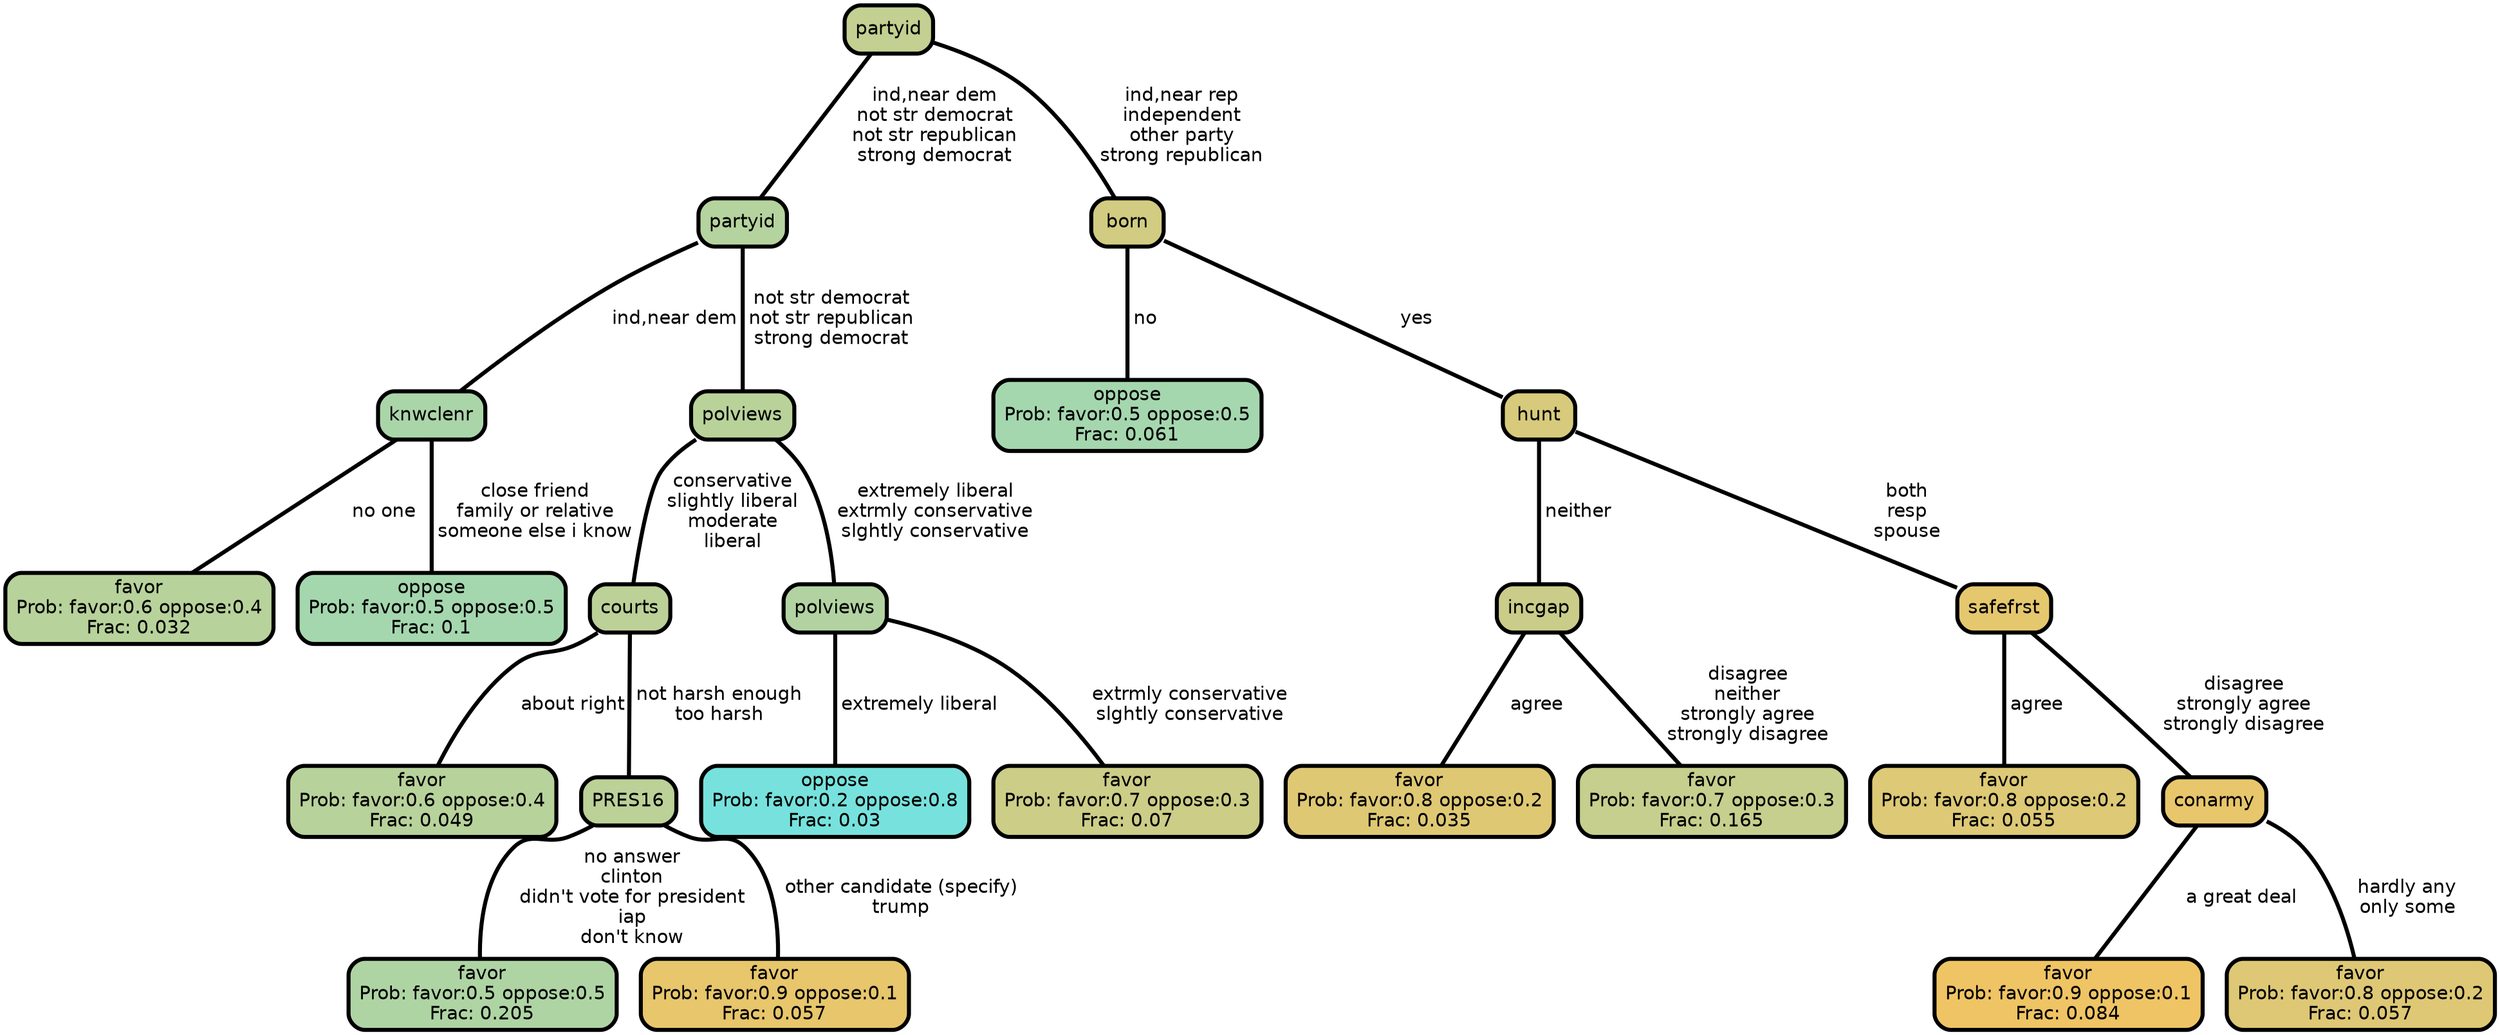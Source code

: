 graph Tree {
node [shape=box, style="filled, rounded",color="black",penwidth="3",fontcolor="black",                 fontname=helvetica] ;
graph [ranksep="0 equally", splines=straight,                 bgcolor=transparent, dpi=200] ;
edge [fontname=helvetica, color=black] ;
0 [label="favor
Prob: favor:0.6 oppose:0.4
Frac: 0.032", fillcolor="#b8d29b"] ;
1 [label="knwclenr", fillcolor="#aad5a9"] ;
2 [label="oppose
Prob: favor:0.5 oppose:0.5
Frac: 0.1", fillcolor="#a5d7ae"] ;
3 [label="partyid", fillcolor="#b5d39e"] ;
4 [label="favor
Prob: favor:0.6 oppose:0.4
Frac: 0.049", fillcolor="#b8d29b"] ;
5 [label="courts", fillcolor="#bbd198"] ;
6 [label="favor
Prob: favor:0.5 oppose:0.5
Frac: 0.205", fillcolor="#afd4a4"] ;
7 [label="PRES16", fillcolor="#bbd198"] ;
8 [label="favor
Prob: favor:0.9 oppose:0.1
Frac: 0.057", fillcolor="#e7c66c"] ;
9 [label="polviews", fillcolor="#b9d29a"] ;
10 [label="oppose
Prob: favor:0.2 oppose:0.8
Frac: 0.03", fillcolor="#77e2dd"] ;
11 [label="polviews", fillcolor="#b2d3a1"] ;
12 [label="favor
Prob: favor:0.7 oppose:0.3
Frac: 0.07", fillcolor="#cccd87"] ;
13 [label="partyid", fillcolor="#c2d091"] ;
14 [label="oppose
Prob: favor:0.5 oppose:0.5
Frac: 0.061", fillcolor="#a5d7af"] ;
15 [label="born", fillcolor="#d1cc82"] ;
16 [label="favor
Prob: favor:0.8 oppose:0.2
Frac: 0.035", fillcolor="#dfc874"] ;
17 [label="incgap", fillcolor="#cacd89"] ;
18 [label="favor
Prob: favor:0.7 oppose:0.3
Frac: 0.165", fillcolor="#c6cf8d"] ;
19 [label="hunt", fillcolor="#d7ca7c"] ;
20 [label="favor
Prob: favor:0.8 oppose:0.2
Frac: 0.055", fillcolor="#ddc976"] ;
21 [label="safefrst", fillcolor="#e5c76e"] ;
22 [label="favor
Prob: favor:0.9 oppose:0.1
Frac: 0.084", fillcolor="#efc464"] ;
23 [label="conarmy", fillcolor="#e8c66b"] ;
24 [label="favor
Prob: favor:0.8 oppose:0.2
Frac: 0.057", fillcolor="#dec875"] ;
1 -- 0 [label=" no one",penwidth=3] ;
1 -- 2 [label=" close friend\n family or relative\n someone else i know",penwidth=3] ;
3 -- 1 [label=" ind,near dem",penwidth=3] ;
3 -- 9 [label=" not str democrat\n not str republican\n strong democrat",penwidth=3] ;
5 -- 4 [label=" about right",penwidth=3] ;
5 -- 7 [label=" not harsh enough\n too harsh",penwidth=3] ;
7 -- 6 [label=" no answer\n clinton\n didn't vote for president\n iap\n don't know",penwidth=3] ;
7 -- 8 [label=" other candidate (specify)\n trump",penwidth=3] ;
9 -- 5 [label=" conservative\n slightly liberal\n moderate\n liberal",penwidth=3] ;
9 -- 11 [label=" extremely liberal\n extrmly conservative\n slghtly conservative",penwidth=3] ;
11 -- 10 [label=" extremely liberal",penwidth=3] ;
11 -- 12 [label=" extrmly conservative\n slghtly conservative",penwidth=3] ;
13 -- 3 [label=" ind,near dem\n not str democrat\n not str republican\n strong democrat",penwidth=3] ;
13 -- 15 [label=" ind,near rep\n independent\n other party\n strong republican",penwidth=3] ;
15 -- 14 [label=" no",penwidth=3] ;
15 -- 19 [label=" yes",penwidth=3] ;
17 -- 16 [label=" agree",penwidth=3] ;
17 -- 18 [label=" disagree\n neither\n strongly agree\n strongly disagree",penwidth=3] ;
19 -- 17 [label=" neither",penwidth=3] ;
19 -- 21 [label=" both\n resp\n spouse",penwidth=3] ;
21 -- 20 [label=" agree",penwidth=3] ;
21 -- 23 [label=" disagree\n strongly agree\n strongly disagree",penwidth=3] ;
23 -- 22 [label=" a great deal",penwidth=3] ;
23 -- 24 [label=" hardly any\n only some",penwidth=3] ;
{rank = same;}}
